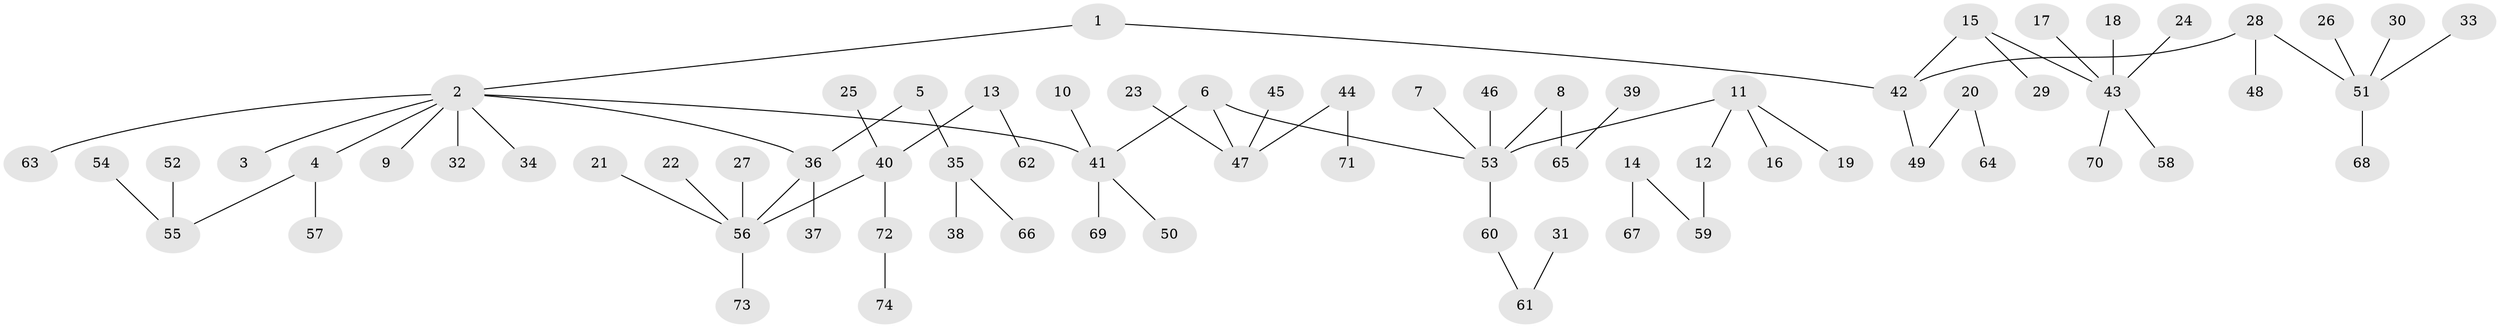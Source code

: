 // original degree distribution, {7: 0.02040816326530612, 2: 0.272108843537415, 5: 0.04081632653061224, 4: 0.05442176870748299, 1: 0.4897959183673469, 3: 0.11564625850340136, 6: 0.006802721088435374}
// Generated by graph-tools (version 1.1) at 2025/50/03/09/25 03:50:18]
// undirected, 74 vertices, 73 edges
graph export_dot {
graph [start="1"]
  node [color=gray90,style=filled];
  1;
  2;
  3;
  4;
  5;
  6;
  7;
  8;
  9;
  10;
  11;
  12;
  13;
  14;
  15;
  16;
  17;
  18;
  19;
  20;
  21;
  22;
  23;
  24;
  25;
  26;
  27;
  28;
  29;
  30;
  31;
  32;
  33;
  34;
  35;
  36;
  37;
  38;
  39;
  40;
  41;
  42;
  43;
  44;
  45;
  46;
  47;
  48;
  49;
  50;
  51;
  52;
  53;
  54;
  55;
  56;
  57;
  58;
  59;
  60;
  61;
  62;
  63;
  64;
  65;
  66;
  67;
  68;
  69;
  70;
  71;
  72;
  73;
  74;
  1 -- 2 [weight=1.0];
  1 -- 42 [weight=1.0];
  2 -- 3 [weight=1.0];
  2 -- 4 [weight=1.0];
  2 -- 9 [weight=1.0];
  2 -- 32 [weight=1.0];
  2 -- 34 [weight=1.0];
  2 -- 36 [weight=1.0];
  2 -- 41 [weight=1.0];
  2 -- 63 [weight=1.0];
  4 -- 55 [weight=1.0];
  4 -- 57 [weight=1.0];
  5 -- 35 [weight=1.0];
  5 -- 36 [weight=1.0];
  6 -- 41 [weight=1.0];
  6 -- 47 [weight=1.0];
  6 -- 53 [weight=1.0];
  7 -- 53 [weight=1.0];
  8 -- 53 [weight=1.0];
  8 -- 65 [weight=1.0];
  10 -- 41 [weight=1.0];
  11 -- 12 [weight=1.0];
  11 -- 16 [weight=1.0];
  11 -- 19 [weight=1.0];
  11 -- 53 [weight=1.0];
  12 -- 59 [weight=1.0];
  13 -- 40 [weight=1.0];
  13 -- 62 [weight=1.0];
  14 -- 59 [weight=1.0];
  14 -- 67 [weight=1.0];
  15 -- 29 [weight=1.0];
  15 -- 42 [weight=1.0];
  15 -- 43 [weight=1.0];
  17 -- 43 [weight=1.0];
  18 -- 43 [weight=1.0];
  20 -- 49 [weight=1.0];
  20 -- 64 [weight=1.0];
  21 -- 56 [weight=1.0];
  22 -- 56 [weight=1.0];
  23 -- 47 [weight=1.0];
  24 -- 43 [weight=1.0];
  25 -- 40 [weight=1.0];
  26 -- 51 [weight=1.0];
  27 -- 56 [weight=1.0];
  28 -- 42 [weight=1.0];
  28 -- 48 [weight=1.0];
  28 -- 51 [weight=1.0];
  30 -- 51 [weight=1.0];
  31 -- 61 [weight=1.0];
  33 -- 51 [weight=1.0];
  35 -- 38 [weight=1.0];
  35 -- 66 [weight=1.0];
  36 -- 37 [weight=1.0];
  36 -- 56 [weight=1.0];
  39 -- 65 [weight=1.0];
  40 -- 56 [weight=1.0];
  40 -- 72 [weight=1.0];
  41 -- 50 [weight=1.0];
  41 -- 69 [weight=1.0];
  42 -- 49 [weight=1.0];
  43 -- 58 [weight=1.0];
  43 -- 70 [weight=1.0];
  44 -- 47 [weight=1.0];
  44 -- 71 [weight=1.0];
  45 -- 47 [weight=1.0];
  46 -- 53 [weight=1.0];
  51 -- 68 [weight=1.0];
  52 -- 55 [weight=1.0];
  53 -- 60 [weight=1.0];
  54 -- 55 [weight=1.0];
  56 -- 73 [weight=1.0];
  60 -- 61 [weight=1.0];
  72 -- 74 [weight=1.0];
}
